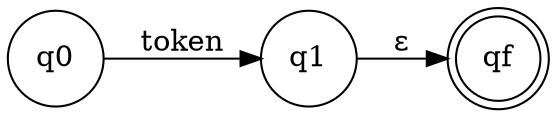 digraph automata {
    rankdir=LR;
    node [shape = doublecircle]; qf;
    node [shape = circle];
    q0 -> q1 [ label = "token" ];
    q1 -> qf [ label = "ε" ];
}